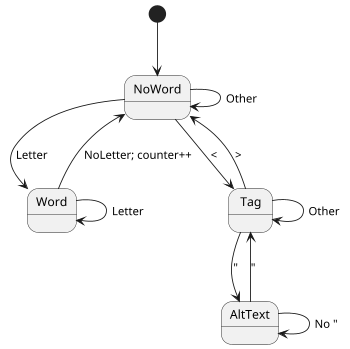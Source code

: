 @startuml

scale 350 width
[*] --> NoWord
NoWord --> Word: Letter
NoWord --> NoWord: Other
Word --> NoWord: NoLetter; counter++
Word --> Word: Letter
NoWord --> Tag: <
Tag --> NoWord: >
Tag --> Tag: Other
Tag --> AltText: "
AltText --> Tag: "
AltText --> AltText: No "
@enduml
